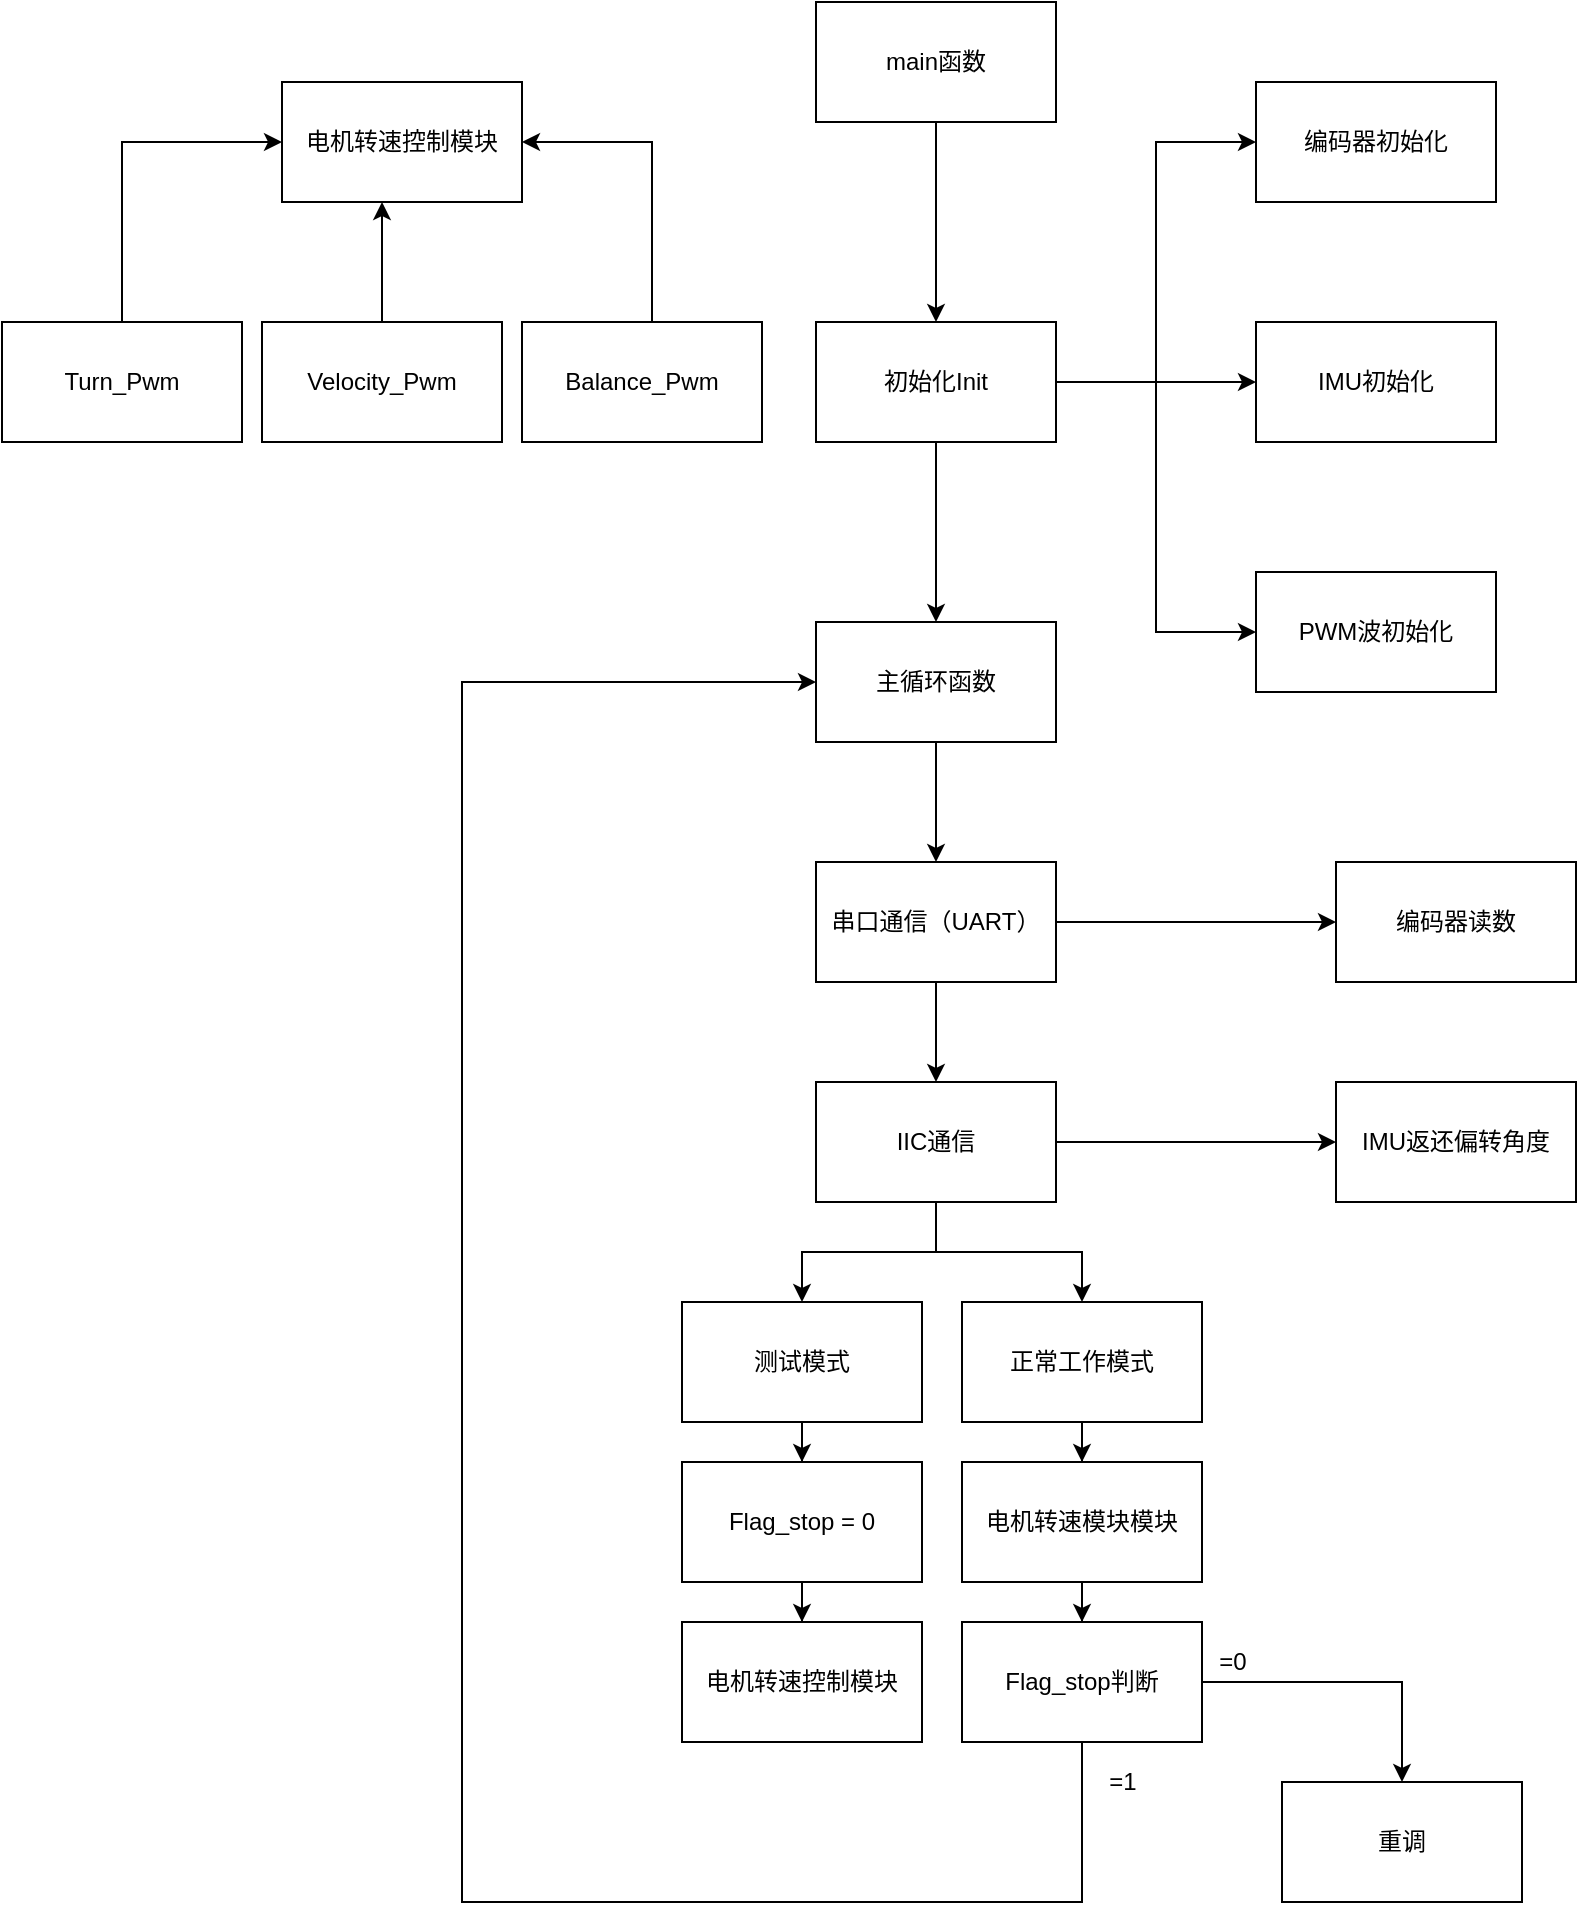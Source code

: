 <mxfile version="14.1.1" type="github">
  <diagram id="WagUC3RSDK8q9l1ViquI" name="Page-1">
    <mxGraphModel dx="1823" dy="560" grid="1" gridSize="10" guides="1" tooltips="1" connect="1" arrows="1" fold="1" page="1" pageScale="1" pageWidth="827" pageHeight="1169" math="0" shadow="0">
      <root>
        <mxCell id="0" />
        <mxCell id="1" parent="0" />
        <mxCell id="Y8LZg2Bwm4gV4DWjaEfZ-15" style="edgeStyle=orthogonalEdgeStyle;rounded=0;orthogonalLoop=1;jettySize=auto;html=1;entryX=0.5;entryY=0;entryDx=0;entryDy=0;" edge="1" parent="1" source="Y8LZg2Bwm4gV4DWjaEfZ-1" target="Y8LZg2Bwm4gV4DWjaEfZ-6">
          <mxGeometry relative="1" as="geometry" />
        </mxCell>
        <mxCell id="Y8LZg2Bwm4gV4DWjaEfZ-1" value="main函数" style="rounded=0;whiteSpace=wrap;html=1;" vertex="1" parent="1">
          <mxGeometry x="-413" y="130" width="120" height="60" as="geometry" />
        </mxCell>
        <mxCell id="Y8LZg2Bwm4gV4DWjaEfZ-19" style="edgeStyle=orthogonalEdgeStyle;rounded=0;orthogonalLoop=1;jettySize=auto;html=1;entryX=0.5;entryY=0;entryDx=0;entryDy=0;" edge="1" parent="1" source="Y8LZg2Bwm4gV4DWjaEfZ-3" target="Y8LZg2Bwm4gV4DWjaEfZ-17">
          <mxGeometry relative="1" as="geometry" />
        </mxCell>
        <mxCell id="Y8LZg2Bwm4gV4DWjaEfZ-3" value="主循环函数" style="rounded=0;whiteSpace=wrap;html=1;" vertex="1" parent="1">
          <mxGeometry x="-413" y="440" width="120" height="60" as="geometry" />
        </mxCell>
        <mxCell id="Y8LZg2Bwm4gV4DWjaEfZ-12" style="edgeStyle=orthogonalEdgeStyle;rounded=0;orthogonalLoop=1;jettySize=auto;html=1;" edge="1" parent="1" source="Y8LZg2Bwm4gV4DWjaEfZ-6" target="Y8LZg2Bwm4gV4DWjaEfZ-7">
          <mxGeometry relative="1" as="geometry" />
        </mxCell>
        <mxCell id="Y8LZg2Bwm4gV4DWjaEfZ-13" style="edgeStyle=orthogonalEdgeStyle;rounded=0;orthogonalLoop=1;jettySize=auto;html=1;exitX=1;exitY=0.5;exitDx=0;exitDy=0;entryX=0;entryY=0.5;entryDx=0;entryDy=0;" edge="1" parent="1" source="Y8LZg2Bwm4gV4DWjaEfZ-6" target="Y8LZg2Bwm4gV4DWjaEfZ-11">
          <mxGeometry relative="1" as="geometry" />
        </mxCell>
        <mxCell id="Y8LZg2Bwm4gV4DWjaEfZ-14" style="edgeStyle=orthogonalEdgeStyle;rounded=0;orthogonalLoop=1;jettySize=auto;html=1;exitX=1;exitY=0.5;exitDx=0;exitDy=0;entryX=0;entryY=0.5;entryDx=0;entryDy=0;" edge="1" parent="1" source="Y8LZg2Bwm4gV4DWjaEfZ-6" target="Y8LZg2Bwm4gV4DWjaEfZ-9">
          <mxGeometry relative="1" as="geometry">
            <Array as="points">
              <mxPoint x="-243" y="320" />
              <mxPoint x="-243" y="200" />
            </Array>
          </mxGeometry>
        </mxCell>
        <mxCell id="Y8LZg2Bwm4gV4DWjaEfZ-16" style="edgeStyle=orthogonalEdgeStyle;rounded=0;orthogonalLoop=1;jettySize=auto;html=1;entryX=0.5;entryY=0;entryDx=0;entryDy=0;" edge="1" parent="1" source="Y8LZg2Bwm4gV4DWjaEfZ-6" target="Y8LZg2Bwm4gV4DWjaEfZ-3">
          <mxGeometry relative="1" as="geometry" />
        </mxCell>
        <mxCell id="Y8LZg2Bwm4gV4DWjaEfZ-6" value="初始化Init" style="rounded=0;whiteSpace=wrap;html=1;" vertex="1" parent="1">
          <mxGeometry x="-413" y="290" width="120" height="60" as="geometry" />
        </mxCell>
        <mxCell id="Y8LZg2Bwm4gV4DWjaEfZ-7" value="IMU初始化" style="rounded=0;whiteSpace=wrap;html=1;" vertex="1" parent="1">
          <mxGeometry x="-193" y="290" width="120" height="60" as="geometry" />
        </mxCell>
        <mxCell id="Y8LZg2Bwm4gV4DWjaEfZ-9" value="编码器初始化" style="rounded=0;whiteSpace=wrap;html=1;" vertex="1" parent="1">
          <mxGeometry x="-193" y="170" width="120" height="60" as="geometry" />
        </mxCell>
        <mxCell id="Y8LZg2Bwm4gV4DWjaEfZ-11" value="PWM波初始化" style="rounded=0;whiteSpace=wrap;html=1;" vertex="1" parent="1">
          <mxGeometry x="-193" y="415" width="120" height="60" as="geometry" />
        </mxCell>
        <mxCell id="Y8LZg2Bwm4gV4DWjaEfZ-20" style="edgeStyle=orthogonalEdgeStyle;rounded=0;orthogonalLoop=1;jettySize=auto;html=1;entryX=0;entryY=0.5;entryDx=0;entryDy=0;" edge="1" parent="1" source="Y8LZg2Bwm4gV4DWjaEfZ-17" target="Y8LZg2Bwm4gV4DWjaEfZ-18">
          <mxGeometry relative="1" as="geometry" />
        </mxCell>
        <mxCell id="Y8LZg2Bwm4gV4DWjaEfZ-23" style="edgeStyle=orthogonalEdgeStyle;rounded=0;orthogonalLoop=1;jettySize=auto;html=1;" edge="1" parent="1" source="Y8LZg2Bwm4gV4DWjaEfZ-17" target="Y8LZg2Bwm4gV4DWjaEfZ-21">
          <mxGeometry relative="1" as="geometry" />
        </mxCell>
        <mxCell id="Y8LZg2Bwm4gV4DWjaEfZ-17" value="串口通信（UART）" style="rounded=0;whiteSpace=wrap;html=1;" vertex="1" parent="1">
          <mxGeometry x="-413" y="560" width="120" height="60" as="geometry" />
        </mxCell>
        <mxCell id="Y8LZg2Bwm4gV4DWjaEfZ-18" value="编码器读数" style="rounded=0;whiteSpace=wrap;html=1;" vertex="1" parent="1">
          <mxGeometry x="-153" y="560" width="120" height="60" as="geometry" />
        </mxCell>
        <mxCell id="Y8LZg2Bwm4gV4DWjaEfZ-24" style="edgeStyle=orthogonalEdgeStyle;rounded=0;orthogonalLoop=1;jettySize=auto;html=1;entryX=0;entryY=0.5;entryDx=0;entryDy=0;" edge="1" parent="1" source="Y8LZg2Bwm4gV4DWjaEfZ-21" target="Y8LZg2Bwm4gV4DWjaEfZ-22">
          <mxGeometry relative="1" as="geometry" />
        </mxCell>
        <mxCell id="Y8LZg2Bwm4gV4DWjaEfZ-29" style="edgeStyle=orthogonalEdgeStyle;rounded=0;orthogonalLoop=1;jettySize=auto;html=1;entryX=0.5;entryY=0;entryDx=0;entryDy=0;exitX=0.5;exitY=1;exitDx=0;exitDy=0;" edge="1" parent="1" source="Y8LZg2Bwm4gV4DWjaEfZ-21" target="Y8LZg2Bwm4gV4DWjaEfZ-27">
          <mxGeometry relative="1" as="geometry" />
        </mxCell>
        <mxCell id="Y8LZg2Bwm4gV4DWjaEfZ-30" style="edgeStyle=orthogonalEdgeStyle;rounded=0;orthogonalLoop=1;jettySize=auto;html=1;" edge="1" parent="1" source="Y8LZg2Bwm4gV4DWjaEfZ-21" target="Y8LZg2Bwm4gV4DWjaEfZ-28">
          <mxGeometry relative="1" as="geometry" />
        </mxCell>
        <mxCell id="Y8LZg2Bwm4gV4DWjaEfZ-21" value="IIC通信" style="rounded=0;whiteSpace=wrap;html=1;" vertex="1" parent="1">
          <mxGeometry x="-413" y="670" width="120" height="60" as="geometry" />
        </mxCell>
        <mxCell id="Y8LZg2Bwm4gV4DWjaEfZ-22" value="IMU返还偏转角度" style="rounded=0;whiteSpace=wrap;html=1;" vertex="1" parent="1">
          <mxGeometry x="-153" y="670" width="120" height="60" as="geometry" />
        </mxCell>
        <mxCell id="Y8LZg2Bwm4gV4DWjaEfZ-43" style="edgeStyle=orthogonalEdgeStyle;rounded=0;orthogonalLoop=1;jettySize=auto;html=1;entryX=0.5;entryY=0;entryDx=0;entryDy=0;" edge="1" parent="1" source="Y8LZg2Bwm4gV4DWjaEfZ-27" target="Y8LZg2Bwm4gV4DWjaEfZ-42">
          <mxGeometry relative="1" as="geometry" />
        </mxCell>
        <mxCell id="Y8LZg2Bwm4gV4DWjaEfZ-27" value="测试模式" style="rounded=0;whiteSpace=wrap;html=1;" vertex="1" parent="1">
          <mxGeometry x="-480" y="780" width="120" height="60" as="geometry" />
        </mxCell>
        <mxCell id="Y8LZg2Bwm4gV4DWjaEfZ-46" style="edgeStyle=orthogonalEdgeStyle;rounded=0;orthogonalLoop=1;jettySize=auto;html=1;" edge="1" parent="1" source="Y8LZg2Bwm4gV4DWjaEfZ-28" target="Y8LZg2Bwm4gV4DWjaEfZ-41">
          <mxGeometry relative="1" as="geometry" />
        </mxCell>
        <mxCell id="Y8LZg2Bwm4gV4DWjaEfZ-28" value="正常工作模式" style="rounded=0;whiteSpace=wrap;html=1;" vertex="1" parent="1">
          <mxGeometry x="-340" y="780" width="120" height="60" as="geometry" />
        </mxCell>
        <mxCell id="Y8LZg2Bwm4gV4DWjaEfZ-32" value="电机转速控制模块" style="rounded=0;whiteSpace=wrap;html=1;" vertex="1" parent="1">
          <mxGeometry x="-680" y="170" width="120" height="60" as="geometry" />
        </mxCell>
        <mxCell id="Y8LZg2Bwm4gV4DWjaEfZ-38" style="edgeStyle=orthogonalEdgeStyle;rounded=0;orthogonalLoop=1;jettySize=auto;html=1;entryX=1;entryY=0.5;entryDx=0;entryDy=0;" edge="1" parent="1" source="Y8LZg2Bwm4gV4DWjaEfZ-35" target="Y8LZg2Bwm4gV4DWjaEfZ-32">
          <mxGeometry relative="1" as="geometry">
            <Array as="points">
              <mxPoint x="-495" y="200" />
            </Array>
          </mxGeometry>
        </mxCell>
        <mxCell id="Y8LZg2Bwm4gV4DWjaEfZ-35" value="Balance_Pwm" style="rounded=0;whiteSpace=wrap;html=1;" vertex="1" parent="1">
          <mxGeometry x="-560" y="290" width="120" height="60" as="geometry" />
        </mxCell>
        <mxCell id="Y8LZg2Bwm4gV4DWjaEfZ-39" style="edgeStyle=orthogonalEdgeStyle;rounded=0;orthogonalLoop=1;jettySize=auto;html=1;" edge="1" parent="1" source="Y8LZg2Bwm4gV4DWjaEfZ-36" target="Y8LZg2Bwm4gV4DWjaEfZ-32">
          <mxGeometry relative="1" as="geometry">
            <Array as="points">
              <mxPoint x="-630" y="250" />
              <mxPoint x="-630" y="250" />
            </Array>
          </mxGeometry>
        </mxCell>
        <mxCell id="Y8LZg2Bwm4gV4DWjaEfZ-36" value="Velocity_Pwm" style="rounded=0;whiteSpace=wrap;html=1;" vertex="1" parent="1">
          <mxGeometry x="-690" y="290" width="120" height="60" as="geometry" />
        </mxCell>
        <mxCell id="Y8LZg2Bwm4gV4DWjaEfZ-40" style="edgeStyle=orthogonalEdgeStyle;rounded=0;orthogonalLoop=1;jettySize=auto;html=1;entryX=0;entryY=0.5;entryDx=0;entryDy=0;" edge="1" parent="1" source="Y8LZg2Bwm4gV4DWjaEfZ-37" target="Y8LZg2Bwm4gV4DWjaEfZ-32">
          <mxGeometry relative="1" as="geometry">
            <Array as="points">
              <mxPoint x="-760" y="200" />
            </Array>
          </mxGeometry>
        </mxCell>
        <mxCell id="Y8LZg2Bwm4gV4DWjaEfZ-37" value="Turn_Pwm" style="rounded=0;whiteSpace=wrap;html=1;" vertex="1" parent="1">
          <mxGeometry x="-820" y="290" width="120" height="60" as="geometry" />
        </mxCell>
        <mxCell id="Y8LZg2Bwm4gV4DWjaEfZ-48" style="edgeStyle=orthogonalEdgeStyle;rounded=0;orthogonalLoop=1;jettySize=auto;html=1;" edge="1" parent="1" source="Y8LZg2Bwm4gV4DWjaEfZ-41" target="Y8LZg2Bwm4gV4DWjaEfZ-47">
          <mxGeometry relative="1" as="geometry" />
        </mxCell>
        <mxCell id="Y8LZg2Bwm4gV4DWjaEfZ-41" value="电机转速模块模块" style="rounded=0;whiteSpace=wrap;html=1;" vertex="1" parent="1">
          <mxGeometry x="-340" y="860" width="120" height="60" as="geometry" />
        </mxCell>
        <mxCell id="Y8LZg2Bwm4gV4DWjaEfZ-45" style="edgeStyle=orthogonalEdgeStyle;rounded=0;orthogonalLoop=1;jettySize=auto;html=1;" edge="1" parent="1" source="Y8LZg2Bwm4gV4DWjaEfZ-42" target="Y8LZg2Bwm4gV4DWjaEfZ-44">
          <mxGeometry relative="1" as="geometry" />
        </mxCell>
        <mxCell id="Y8LZg2Bwm4gV4DWjaEfZ-42" value="Flag_stop = 0" style="rounded=0;whiteSpace=wrap;html=1;" vertex="1" parent="1">
          <mxGeometry x="-480" y="860" width="120" height="60" as="geometry" />
        </mxCell>
        <mxCell id="Y8LZg2Bwm4gV4DWjaEfZ-44" value="电机转速控制模块" style="rounded=0;whiteSpace=wrap;html=1;" vertex="1" parent="1">
          <mxGeometry x="-480" y="940" width="120" height="60" as="geometry" />
        </mxCell>
        <mxCell id="Y8LZg2Bwm4gV4DWjaEfZ-49" style="edgeStyle=orthogonalEdgeStyle;rounded=0;orthogonalLoop=1;jettySize=auto;html=1;entryX=0;entryY=0.5;entryDx=0;entryDy=0;" edge="1" parent="1" source="Y8LZg2Bwm4gV4DWjaEfZ-47" target="Y8LZg2Bwm4gV4DWjaEfZ-3">
          <mxGeometry relative="1" as="geometry">
            <Array as="points">
              <mxPoint x="-280" y="1080" />
              <mxPoint x="-590" y="1080" />
              <mxPoint x="-590" y="470" />
            </Array>
          </mxGeometry>
        </mxCell>
        <mxCell id="Y8LZg2Bwm4gV4DWjaEfZ-51" style="edgeStyle=orthogonalEdgeStyle;rounded=0;orthogonalLoop=1;jettySize=auto;html=1;" edge="1" parent="1" source="Y8LZg2Bwm4gV4DWjaEfZ-47" target="Y8LZg2Bwm4gV4DWjaEfZ-52">
          <mxGeometry relative="1" as="geometry">
            <mxPoint x="-120" y="1030" as="targetPoint" />
          </mxGeometry>
        </mxCell>
        <mxCell id="Y8LZg2Bwm4gV4DWjaEfZ-47" value="Flag_stop判断" style="rounded=0;whiteSpace=wrap;html=1;" vertex="1" parent="1">
          <mxGeometry x="-340" y="940" width="120" height="60" as="geometry" />
        </mxCell>
        <mxCell id="Y8LZg2Bwm4gV4DWjaEfZ-50" value="=0" style="text;html=1;align=center;verticalAlign=middle;resizable=0;points=[];autosize=1;" vertex="1" parent="1">
          <mxGeometry x="-220" y="950" width="30" height="20" as="geometry" />
        </mxCell>
        <mxCell id="Y8LZg2Bwm4gV4DWjaEfZ-52" value="重调" style="rounded=0;whiteSpace=wrap;html=1;" vertex="1" parent="1">
          <mxGeometry x="-180" y="1020" width="120" height="60" as="geometry" />
        </mxCell>
        <mxCell id="Y8LZg2Bwm4gV4DWjaEfZ-53" value="=1" style="text;html=1;align=center;verticalAlign=middle;resizable=0;points=[];autosize=1;" vertex="1" parent="1">
          <mxGeometry x="-275" y="1010" width="30" height="20" as="geometry" />
        </mxCell>
      </root>
    </mxGraphModel>
  </diagram>
</mxfile>
